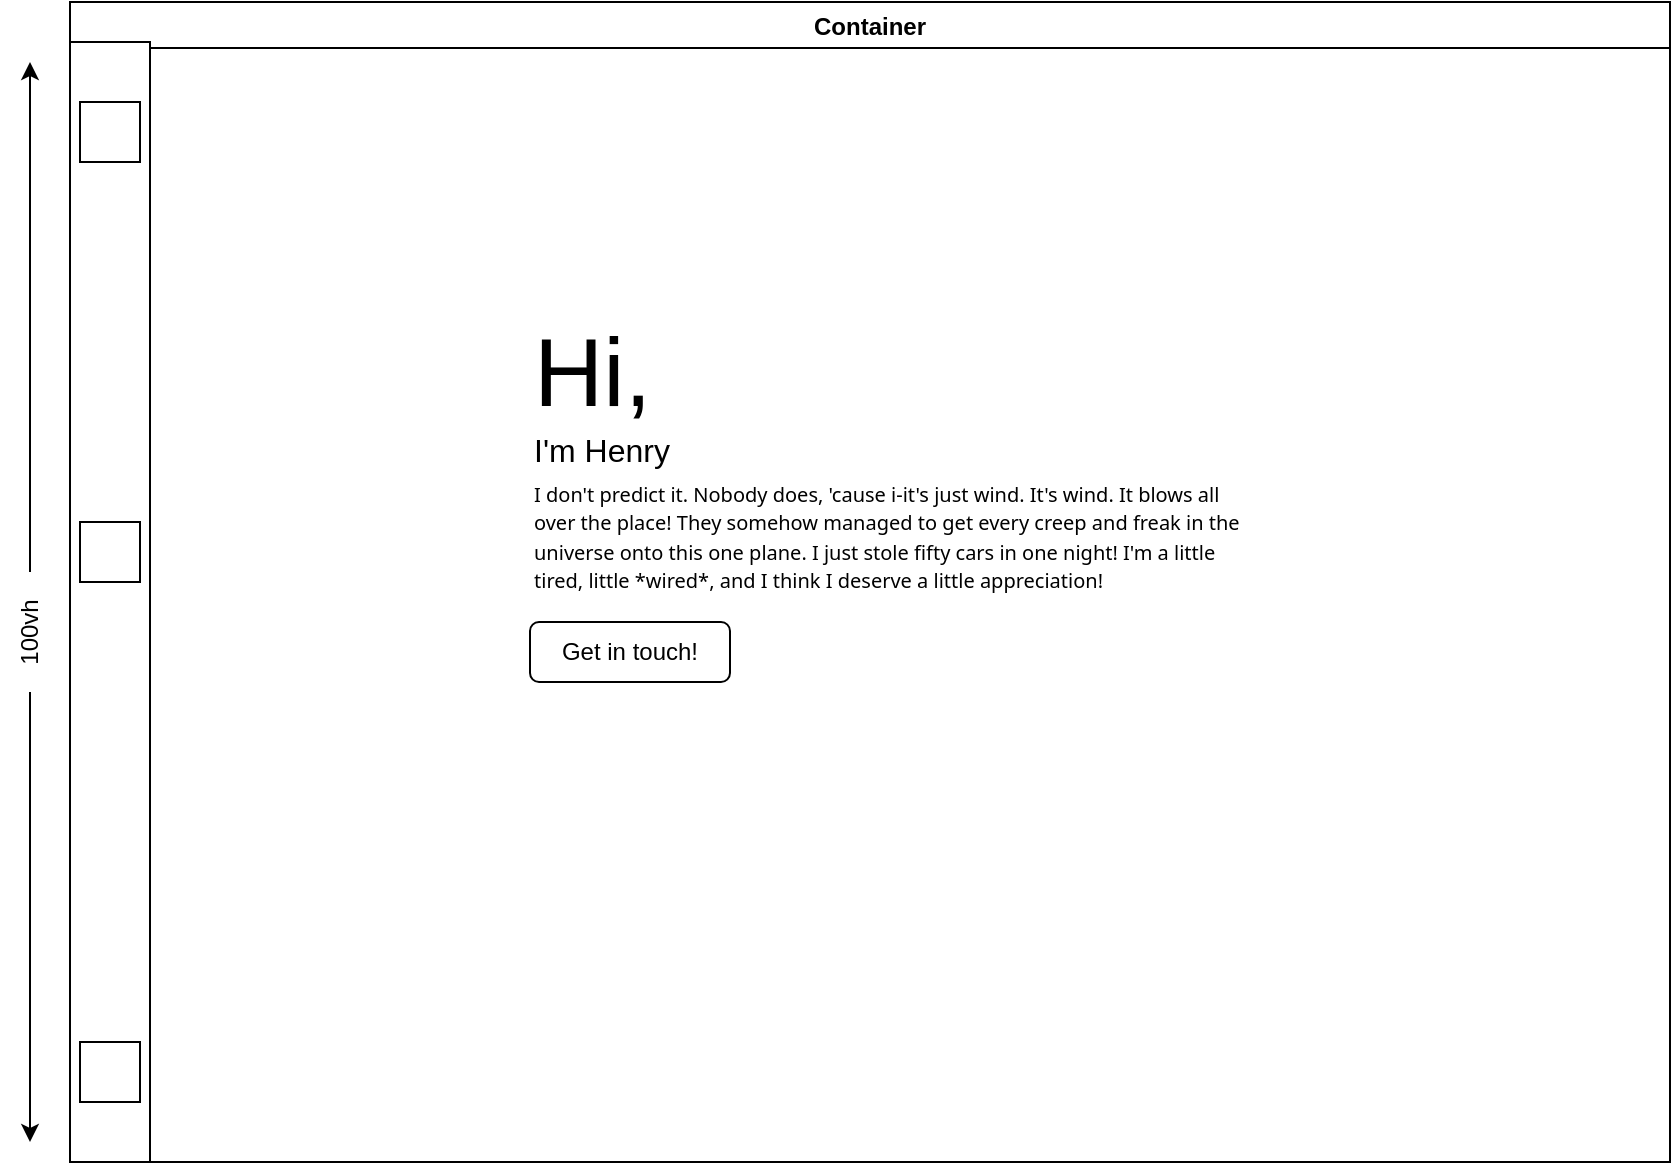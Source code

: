 <mxfile version="24.6.4" type="device">
  <diagram name="Page-1" id="C7EKkYM80mB1PNB-e7aC">
    <mxGraphModel dx="2501" dy="2084" grid="1" gridSize="10" guides="1" tooltips="1" connect="1" arrows="1" fold="1" page="1" pageScale="1" pageWidth="827" pageHeight="1169" math="0" shadow="0">
      <root>
        <mxCell id="0" />
        <mxCell id="1" parent="0" />
        <mxCell id="GUCerZjOvm7Owrwp1h2M-1" value="Container" style="swimlane;" vertex="1" parent="1">
          <mxGeometry y="-20" width="800" height="580" as="geometry" />
        </mxCell>
        <mxCell id="GUCerZjOvm7Owrwp1h2M-2" value="" style="rounded=0;whiteSpace=wrap;html=1;" vertex="1" parent="GUCerZjOvm7Owrwp1h2M-1">
          <mxGeometry y="20" width="40" height="560" as="geometry" />
        </mxCell>
        <mxCell id="GUCerZjOvm7Owrwp1h2M-7" value="" style="whiteSpace=wrap;html=1;aspect=fixed;" vertex="1" parent="GUCerZjOvm7Owrwp1h2M-1">
          <mxGeometry x="5" y="50" width="30" height="30" as="geometry" />
        </mxCell>
        <mxCell id="GUCerZjOvm7Owrwp1h2M-8" value="" style="whiteSpace=wrap;html=1;aspect=fixed;" vertex="1" parent="GUCerZjOvm7Owrwp1h2M-1">
          <mxGeometry x="5" y="260" width="30" height="30" as="geometry" />
        </mxCell>
        <mxCell id="GUCerZjOvm7Owrwp1h2M-9" value="" style="whiteSpace=wrap;html=1;aspect=fixed;" vertex="1" parent="GUCerZjOvm7Owrwp1h2M-1">
          <mxGeometry x="5" y="520" width="30" height="30" as="geometry" />
        </mxCell>
        <mxCell id="GUCerZjOvm7Owrwp1h2M-11" value="&lt;font style=&quot;font-size: 48px;&quot;&gt;Hi,&lt;/font&gt;&lt;div&gt;&lt;font size=&quot;3&quot;&gt;I&#39;m Henry&lt;/font&gt;&lt;/div&gt;" style="text;html=1;align=left;verticalAlign=middle;whiteSpace=wrap;rounded=0;" vertex="1" parent="GUCerZjOvm7Owrwp1h2M-1">
          <mxGeometry x="230" y="150" width="280" height="90" as="geometry" />
        </mxCell>
        <mxCell id="GUCerZjOvm7Owrwp1h2M-12" value="&lt;span style=&quot;font-family: ui-sans-serif, system-ui, sans-serif, &amp;quot;Apple Color Emoji&amp;quot;, &amp;quot;Segoe UI Emoji&amp;quot;, &amp;quot;Segoe UI Symbol&amp;quot;, &amp;quot;Noto Color Emoji&amp;quot;; white-space-collapse: break-spaces;&quot;&gt;&lt;font style=&quot;font-size: 10px;&quot;&gt;&lt;br/&gt;I don&#39;t predict it. Nobody does, &#39;cause i-it&#39;s just wind. It&#39;s wind. It blows all over the place! They somehow managed to get every creep and freak in the universe onto this one plane. I just stole fifty cars in one night! I&#39;m a little tired, little *wired*, and I think I deserve a little appreciation!&lt;/font&gt;&lt;/span&gt;" style="text;html=1;align=left;verticalAlign=middle;whiteSpace=wrap;rounded=0;" vertex="1" parent="GUCerZjOvm7Owrwp1h2M-1">
          <mxGeometry x="230" y="220" width="370" height="80" as="geometry" />
        </mxCell>
        <mxCell id="GUCerZjOvm7Owrwp1h2M-13" value="Get in touch!" style="rounded=1;whiteSpace=wrap;html=1;" vertex="1" parent="GUCerZjOvm7Owrwp1h2M-1">
          <mxGeometry x="230" y="310" width="100" height="30" as="geometry" />
        </mxCell>
        <mxCell id="GUCerZjOvm7Owrwp1h2M-5" style="edgeStyle=orthogonalEdgeStyle;rounded=0;orthogonalLoop=1;jettySize=auto;html=1;exitX=1;exitY=0.5;exitDx=0;exitDy=0;" edge="1" parent="1" source="GUCerZjOvm7Owrwp1h2M-3">
          <mxGeometry relative="1" as="geometry">
            <mxPoint x="-20" y="10" as="targetPoint" />
          </mxGeometry>
        </mxCell>
        <mxCell id="GUCerZjOvm7Owrwp1h2M-6" style="edgeStyle=orthogonalEdgeStyle;rounded=0;orthogonalLoop=1;jettySize=auto;html=1;exitX=0;exitY=0.5;exitDx=0;exitDy=0;" edge="1" parent="1" source="GUCerZjOvm7Owrwp1h2M-3">
          <mxGeometry relative="1" as="geometry">
            <mxPoint x="-20" y="550" as="targetPoint" />
          </mxGeometry>
        </mxCell>
        <mxCell id="GUCerZjOvm7Owrwp1h2M-3" value="100vh" style="text;html=1;align=center;verticalAlign=middle;whiteSpace=wrap;rounded=0;rotation=-90;" vertex="1" parent="1">
          <mxGeometry x="-50" y="280" width="60" height="30" as="geometry" />
        </mxCell>
      </root>
    </mxGraphModel>
  </diagram>
</mxfile>

